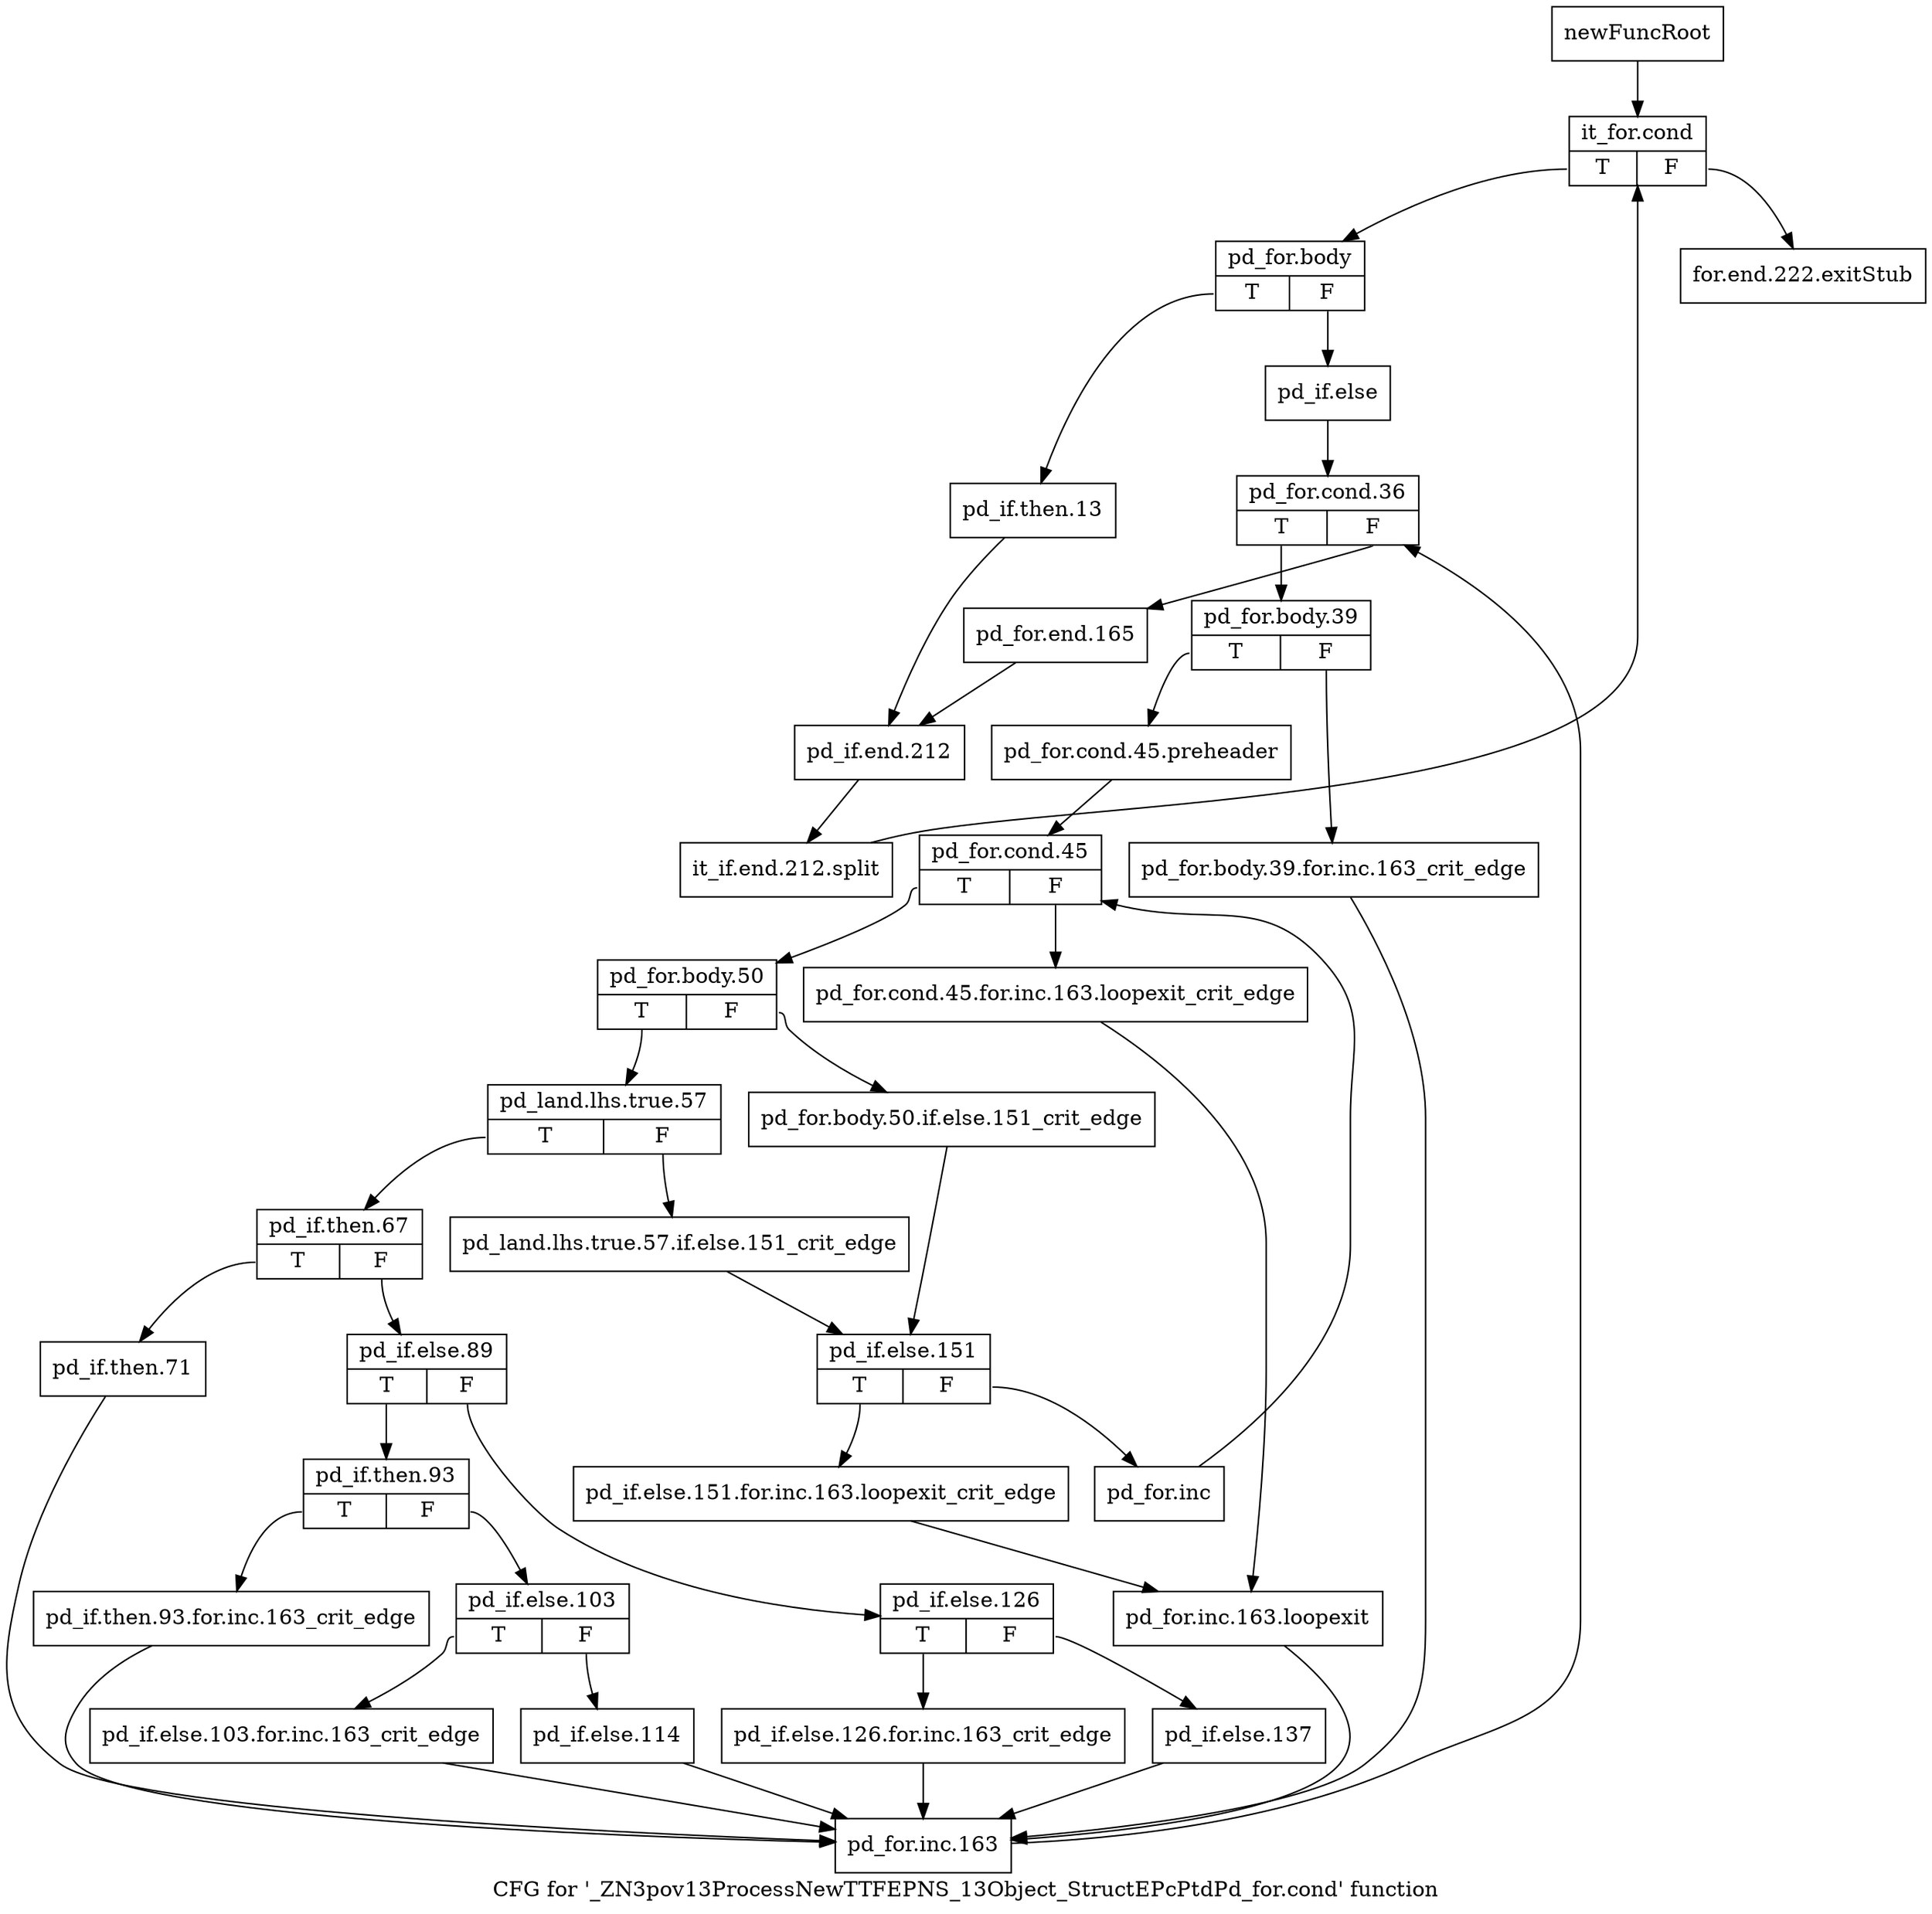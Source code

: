 digraph "CFG for '_ZN3pov13ProcessNewTTFEPNS_13Object_StructEPcPtdPd_for.cond' function" {
	label="CFG for '_ZN3pov13ProcessNewTTFEPNS_13Object_StructEPcPtdPd_for.cond' function";

	Node0x2d5db30 [shape=record,label="{newFuncRoot}"];
	Node0x2d5db30 -> Node0x2d5dbd0;
	Node0x2d5db80 [shape=record,label="{for.end.222.exitStub}"];
	Node0x2d5dbd0 [shape=record,label="{it_for.cond|{<s0>T|<s1>F}}"];
	Node0x2d5dbd0:s0 -> Node0x2d5dc20;
	Node0x2d5dbd0:s1 -> Node0x2d5db80;
	Node0x2d5dc20 [shape=record,label="{pd_for.body|{<s0>T|<s1>F}}"];
	Node0x2d5dc20:s0 -> Node0x2d5e530;
	Node0x2d5dc20:s1 -> Node0x2d5dc70;
	Node0x2d5dc70 [shape=record,label="{pd_if.else}"];
	Node0x2d5dc70 -> Node0x2d5dcc0;
	Node0x2d5dcc0 [shape=record,label="{pd_for.cond.36|{<s0>T|<s1>F}}"];
	Node0x2d5dcc0:s0 -> Node0x2d5dd60;
	Node0x2d5dcc0:s1 -> Node0x2d5dd10;
	Node0x2d5dd10 [shape=record,label="{pd_for.end.165}"];
	Node0x2d5dd10 -> Node0x2d5e580;
	Node0x2d5dd60 [shape=record,label="{pd_for.body.39|{<s0>T|<s1>F}}"];
	Node0x2d5dd60:s0 -> Node0x2d5de00;
	Node0x2d5dd60:s1 -> Node0x2d5ddb0;
	Node0x2d5ddb0 [shape=record,label="{pd_for.body.39.for.inc.163_crit_edge}"];
	Node0x2d5ddb0 -> Node0x2d5e4e0;
	Node0x2d5de00 [shape=record,label="{pd_for.cond.45.preheader}"];
	Node0x2d5de00 -> Node0x2d5de50;
	Node0x2d5de50 [shape=record,label="{pd_for.cond.45|{<s0>T|<s1>F}}"];
	Node0x2d5de50:s0 -> Node0x2d5def0;
	Node0x2d5de50:s1 -> Node0x2d5dea0;
	Node0x2d5dea0 [shape=record,label="{pd_for.cond.45.for.inc.163.loopexit_crit_edge}"];
	Node0x2d5dea0 -> Node0x2d5e120;
	Node0x2d5def0 [shape=record,label="{pd_for.body.50|{<s0>T|<s1>F}}"];
	Node0x2d5def0:s0 -> Node0x2d5df90;
	Node0x2d5def0:s1 -> Node0x2d5df40;
	Node0x2d5df40 [shape=record,label="{pd_for.body.50.if.else.151_crit_edge}"];
	Node0x2d5df40 -> Node0x2d5e030;
	Node0x2d5df90 [shape=record,label="{pd_land.lhs.true.57|{<s0>T|<s1>F}}"];
	Node0x2d5df90:s0 -> Node0x2d5e170;
	Node0x2d5df90:s1 -> Node0x2d5dfe0;
	Node0x2d5dfe0 [shape=record,label="{pd_land.lhs.true.57.if.else.151_crit_edge}"];
	Node0x2d5dfe0 -> Node0x2d5e030;
	Node0x2d5e030 [shape=record,label="{pd_if.else.151|{<s0>T|<s1>F}}"];
	Node0x2d5e030:s0 -> Node0x2d5e0d0;
	Node0x2d5e030:s1 -> Node0x2d5e080;
	Node0x2d5e080 [shape=record,label="{pd_for.inc}"];
	Node0x2d5e080 -> Node0x2d5de50;
	Node0x2d5e0d0 [shape=record,label="{pd_if.else.151.for.inc.163.loopexit_crit_edge}"];
	Node0x2d5e0d0 -> Node0x2d5e120;
	Node0x2d5e120 [shape=record,label="{pd_for.inc.163.loopexit}"];
	Node0x2d5e120 -> Node0x2d5e4e0;
	Node0x2d5e170 [shape=record,label="{pd_if.then.67|{<s0>T|<s1>F}}"];
	Node0x2d5e170:s0 -> Node0x2d5e490;
	Node0x2d5e170:s1 -> Node0x2d5e1c0;
	Node0x2d5e1c0 [shape=record,label="{pd_if.else.89|{<s0>T|<s1>F}}"];
	Node0x2d5e1c0:s0 -> Node0x2d5e300;
	Node0x2d5e1c0:s1 -> Node0x2d5e210;
	Node0x2d5e210 [shape=record,label="{pd_if.else.126|{<s0>T|<s1>F}}"];
	Node0x2d5e210:s0 -> Node0x2d5e2b0;
	Node0x2d5e210:s1 -> Node0x2d5e260;
	Node0x2d5e260 [shape=record,label="{pd_if.else.137}"];
	Node0x2d5e260 -> Node0x2d5e4e0;
	Node0x2d5e2b0 [shape=record,label="{pd_if.else.126.for.inc.163_crit_edge}"];
	Node0x2d5e2b0 -> Node0x2d5e4e0;
	Node0x2d5e300 [shape=record,label="{pd_if.then.93|{<s0>T|<s1>F}}"];
	Node0x2d5e300:s0 -> Node0x2d5e440;
	Node0x2d5e300:s1 -> Node0x2d5e350;
	Node0x2d5e350 [shape=record,label="{pd_if.else.103|{<s0>T|<s1>F}}"];
	Node0x2d5e350:s0 -> Node0x2d5e3f0;
	Node0x2d5e350:s1 -> Node0x2d5e3a0;
	Node0x2d5e3a0 [shape=record,label="{pd_if.else.114}"];
	Node0x2d5e3a0 -> Node0x2d5e4e0;
	Node0x2d5e3f0 [shape=record,label="{pd_if.else.103.for.inc.163_crit_edge}"];
	Node0x2d5e3f0 -> Node0x2d5e4e0;
	Node0x2d5e440 [shape=record,label="{pd_if.then.93.for.inc.163_crit_edge}"];
	Node0x2d5e440 -> Node0x2d5e4e0;
	Node0x2d5e490 [shape=record,label="{pd_if.then.71}"];
	Node0x2d5e490 -> Node0x2d5e4e0;
	Node0x2d5e4e0 [shape=record,label="{pd_for.inc.163}"];
	Node0x2d5e4e0 -> Node0x2d5dcc0;
	Node0x2d5e530 [shape=record,label="{pd_if.then.13}"];
	Node0x2d5e530 -> Node0x2d5e580;
	Node0x2d5e580 [shape=record,label="{pd_if.end.212}"];
	Node0x2d5e580 -> Node0x3a16540;
	Node0x3a16540 [shape=record,label="{it_if.end.212.split}"];
	Node0x3a16540 -> Node0x2d5dbd0;
}
